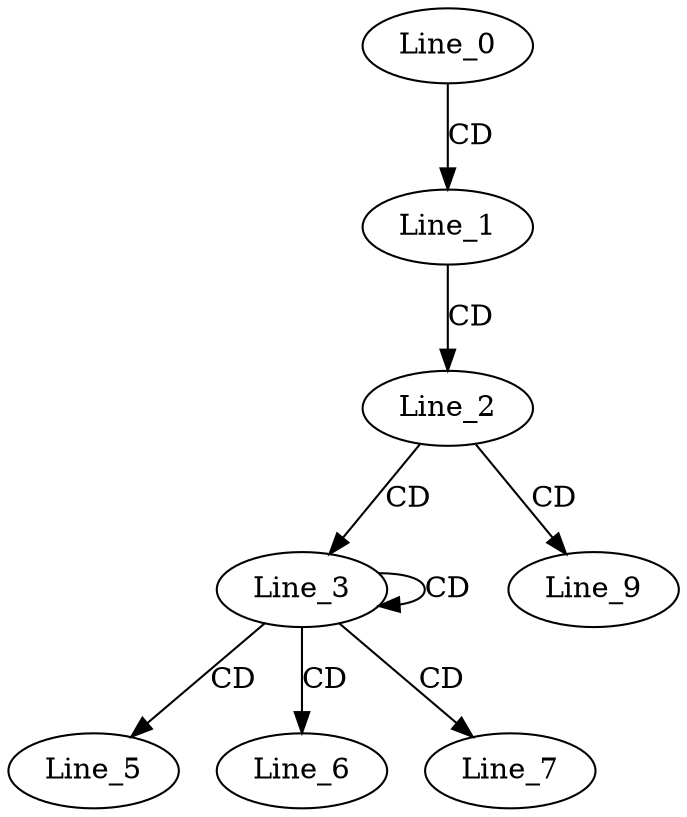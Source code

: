 digraph G {
  Line_0;
  Line_1;
  Line_2;
  Line_3;
  Line_5;
  Line_6;
  Line_7;
  Line_9;
  Line_0 -> Line_1 [ label="CD" ];
  Line_1 -> Line_2 [ label="CD" ];
  Line_2 -> Line_3 [ label="CD" ];
  Line_3 -> Line_3 [ label="CD" ];
  Line_3 -> Line_5 [ label="CD" ];
  Line_3 -> Line_6 [ label="CD" ];
  Line_3 -> Line_7 [ label="CD" ];
  Line_2 -> Line_9 [ label="CD" ];
}
